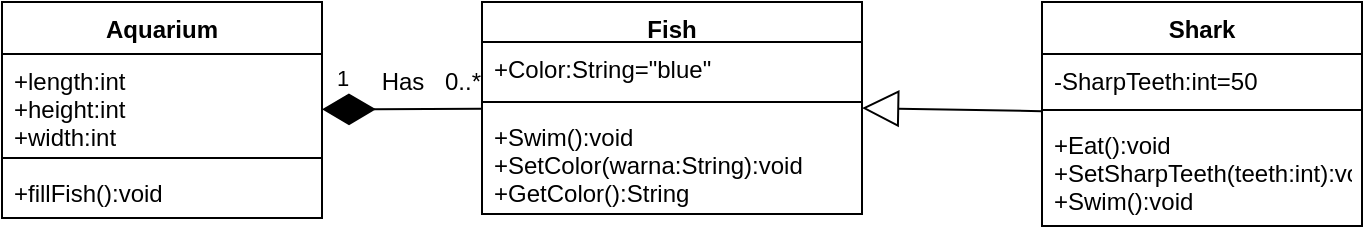 <mxfile version="13.10.4" type="github">
  <diagram id="C5RBs43oDa-KdzZeNtuy" name="Page-1">
    <mxGraphModel dx="688" dy="378" grid="1" gridSize="10" guides="1" tooltips="1" connect="1" arrows="1" fold="1" page="1" pageScale="1" pageWidth="827" pageHeight="1169" math="0" shadow="0">
      <root>
        <mxCell id="WIyWlLk6GJQsqaUBKTNV-0" />
        <mxCell id="WIyWlLk6GJQsqaUBKTNV-1" parent="WIyWlLk6GJQsqaUBKTNV-0" />
        <mxCell id="NKaobeRLANraEaBGM2nE-0" value="Fish" style="swimlane;fontStyle=1;align=center;verticalAlign=top;childLayout=stackLayout;horizontal=1;startSize=20;horizontalStack=0;resizeParent=1;resizeParentMax=0;resizeLast=0;collapsible=1;marginBottom=0;" vertex="1" parent="WIyWlLk6GJQsqaUBKTNV-1">
          <mxGeometry x="350" y="160" width="190" height="106" as="geometry" />
        </mxCell>
        <mxCell id="NKaobeRLANraEaBGM2nE-1" value="+Color:String=&quot;blue&quot;" style="text;strokeColor=none;fillColor=none;align=left;verticalAlign=top;spacingLeft=4;spacingRight=4;overflow=hidden;rotatable=0;points=[[0,0.5],[1,0.5]];portConstraint=eastwest;" vertex="1" parent="NKaobeRLANraEaBGM2nE-0">
          <mxGeometry y="20" width="190" height="26" as="geometry" />
        </mxCell>
        <mxCell id="NKaobeRLANraEaBGM2nE-2" value="" style="line;strokeWidth=1;fillColor=none;align=left;verticalAlign=middle;spacingTop=-1;spacingLeft=3;spacingRight=3;rotatable=0;labelPosition=right;points=[];portConstraint=eastwest;" vertex="1" parent="NKaobeRLANraEaBGM2nE-0">
          <mxGeometry y="46" width="190" height="8" as="geometry" />
        </mxCell>
        <mxCell id="NKaobeRLANraEaBGM2nE-3" value="+Swim():void&#xa;+SetColor(warna:String):void&#xa;+GetColor():String" style="text;strokeColor=none;fillColor=none;align=left;verticalAlign=top;spacingLeft=4;spacingRight=4;overflow=hidden;rotatable=0;points=[[0,0.5],[1,0.5]];portConstraint=eastwest;" vertex="1" parent="NKaobeRLANraEaBGM2nE-0">
          <mxGeometry y="54" width="190" height="52" as="geometry" />
        </mxCell>
        <mxCell id="NKaobeRLANraEaBGM2nE-12" value="Shark" style="swimlane;fontStyle=1;align=center;verticalAlign=top;childLayout=stackLayout;horizontal=1;startSize=26;horizontalStack=0;resizeParent=1;resizeParentMax=0;resizeLast=0;collapsible=1;marginBottom=0;" vertex="1" parent="WIyWlLk6GJQsqaUBKTNV-1">
          <mxGeometry x="630" y="160" width="160" height="112" as="geometry" />
        </mxCell>
        <mxCell id="NKaobeRLANraEaBGM2nE-13" value="-SharpTeeth:int=50" style="text;strokeColor=none;fillColor=none;align=left;verticalAlign=top;spacingLeft=4;spacingRight=4;overflow=hidden;rotatable=0;points=[[0,0.5],[1,0.5]];portConstraint=eastwest;" vertex="1" parent="NKaobeRLANraEaBGM2nE-12">
          <mxGeometry y="26" width="160" height="24" as="geometry" />
        </mxCell>
        <mxCell id="NKaobeRLANraEaBGM2nE-14" value="" style="line;strokeWidth=1;fillColor=none;align=left;verticalAlign=middle;spacingTop=-1;spacingLeft=3;spacingRight=3;rotatable=0;labelPosition=right;points=[];portConstraint=eastwest;" vertex="1" parent="NKaobeRLANraEaBGM2nE-12">
          <mxGeometry y="50" width="160" height="8" as="geometry" />
        </mxCell>
        <mxCell id="NKaobeRLANraEaBGM2nE-15" value="+Eat():void&#xa;+SetSharpTeeth(teeth:int):void&#xa;+Swim():void" style="text;strokeColor=none;fillColor=none;align=left;verticalAlign=top;spacingLeft=4;spacingRight=4;overflow=hidden;rotatable=0;points=[[0,0.5],[1,0.5]];portConstraint=eastwest;" vertex="1" parent="NKaobeRLANraEaBGM2nE-12">
          <mxGeometry y="58" width="160" height="54" as="geometry" />
        </mxCell>
        <mxCell id="NKaobeRLANraEaBGM2nE-16" value="Aquarium" style="swimlane;fontStyle=1;align=center;verticalAlign=top;childLayout=stackLayout;horizontal=1;startSize=26;horizontalStack=0;resizeParent=1;resizeParentMax=0;resizeLast=0;collapsible=1;marginBottom=0;" vertex="1" parent="WIyWlLk6GJQsqaUBKTNV-1">
          <mxGeometry x="110" y="160" width="160" height="108" as="geometry" />
        </mxCell>
        <mxCell id="NKaobeRLANraEaBGM2nE-17" value="+length:int&#xa;+height:int&#xa;+width:int" style="text;strokeColor=none;fillColor=none;align=left;verticalAlign=top;spacingLeft=4;spacingRight=4;overflow=hidden;rotatable=0;points=[[0,0.5],[1,0.5]];portConstraint=eastwest;" vertex="1" parent="NKaobeRLANraEaBGM2nE-16">
          <mxGeometry y="26" width="160" height="48" as="geometry" />
        </mxCell>
        <mxCell id="NKaobeRLANraEaBGM2nE-18" value="" style="line;strokeWidth=1;fillColor=none;align=left;verticalAlign=middle;spacingTop=-1;spacingLeft=3;spacingRight=3;rotatable=0;labelPosition=right;points=[];portConstraint=eastwest;" vertex="1" parent="NKaobeRLANraEaBGM2nE-16">
          <mxGeometry y="74" width="160" height="8" as="geometry" />
        </mxCell>
        <mxCell id="NKaobeRLANraEaBGM2nE-19" value="+fillFish():void" style="text;strokeColor=none;fillColor=none;align=left;verticalAlign=top;spacingLeft=4;spacingRight=4;overflow=hidden;rotatable=0;points=[[0,0.5],[1,0.5]];portConstraint=eastwest;" vertex="1" parent="NKaobeRLANraEaBGM2nE-16">
          <mxGeometry y="82" width="160" height="26" as="geometry" />
        </mxCell>
        <mxCell id="NKaobeRLANraEaBGM2nE-20" value="" style="endArrow=block;endSize=16;endFill=0;html=1;entryX=1;entryY=0.5;entryDx=0;entryDy=0;" edge="1" parent="WIyWlLk6GJQsqaUBKTNV-1" source="NKaobeRLANraEaBGM2nE-12" target="NKaobeRLANraEaBGM2nE-0">
          <mxGeometry width="160" relative="1" as="geometry">
            <mxPoint x="380" y="230" as="sourcePoint" />
            <mxPoint x="540" y="230" as="targetPoint" />
          </mxGeometry>
        </mxCell>
        <mxCell id="NKaobeRLANraEaBGM2nE-21" value="" style="endArrow=diamondThin;endFill=1;endSize=24;html=1;" edge="1" parent="WIyWlLk6GJQsqaUBKTNV-1" source="NKaobeRLANraEaBGM2nE-0" target="NKaobeRLANraEaBGM2nE-16">
          <mxGeometry width="160" relative="1" as="geometry">
            <mxPoint x="380" y="230" as="sourcePoint" />
            <mxPoint x="540" y="230" as="targetPoint" />
          </mxGeometry>
        </mxCell>
        <mxCell id="NKaobeRLANraEaBGM2nE-22" value="1" style="edgeLabel;html=1;align=center;verticalAlign=middle;resizable=0;points=[];" vertex="1" connectable="0" parent="NKaobeRLANraEaBGM2nE-21">
          <mxGeometry x="0.76" y="-3" relative="1" as="geometry">
            <mxPoint y="-12.65" as="offset" />
          </mxGeometry>
        </mxCell>
        <mxCell id="NKaobeRLANraEaBGM2nE-23" value="0..*" style="text;html=1;align=center;verticalAlign=middle;resizable=0;points=[];autosize=1;" vertex="1" parent="WIyWlLk6GJQsqaUBKTNV-1">
          <mxGeometry x="325" y="190" width="30" height="20" as="geometry" />
        </mxCell>
        <mxCell id="NKaobeRLANraEaBGM2nE-24" value="Has" style="text;html=1;align=center;verticalAlign=middle;resizable=0;points=[];autosize=1;" vertex="1" parent="WIyWlLk6GJQsqaUBKTNV-1">
          <mxGeometry x="290" y="190" width="40" height="20" as="geometry" />
        </mxCell>
      </root>
    </mxGraphModel>
  </diagram>
</mxfile>
